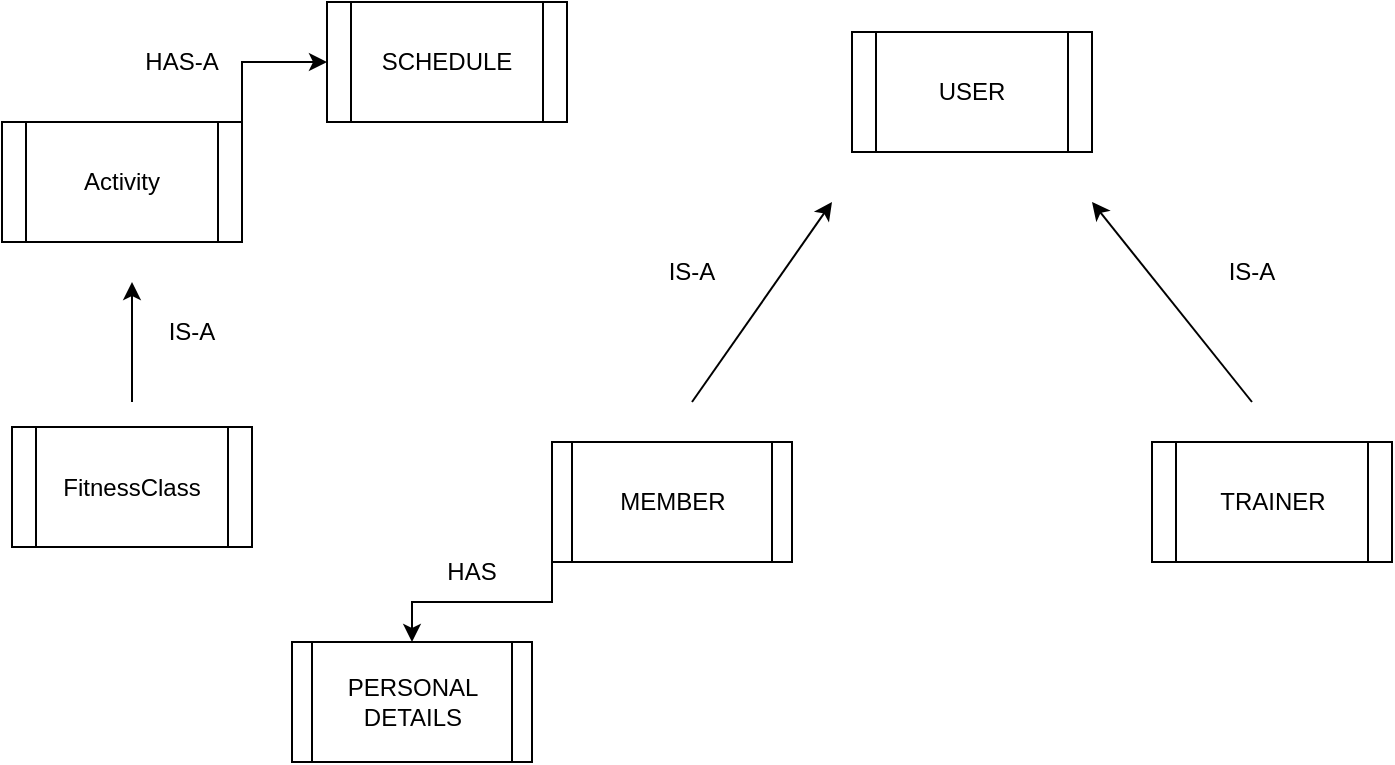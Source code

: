 <mxfile version="20.5.3" type="embed"><diagram name="Page-1" id="OmL_BDpDbVxm8sVSn2Uc"><mxGraphModel dx="1077" dy="519" grid="1" gridSize="10" guides="1" tooltips="1" connect="1" arrows="1" fold="1" page="1" pageScale="1" pageWidth="850" pageHeight="1100" math="0" shadow="0"><root><mxCell id="0"/><mxCell id="1" parent="0"/><mxCell id="27" style="edgeStyle=orthogonalEdgeStyle;rounded=0;orthogonalLoop=1;jettySize=auto;html=1;exitX=0;exitY=1;exitDx=0;exitDy=0;" edge="1" parent="1" source="2" target="26"><mxGeometry relative="1" as="geometry"/></mxCell><mxCell id="2" value="" style="shape=process;whiteSpace=wrap;html=1;backgroundOutline=1;size=0.083;" vertex="1" parent="1"><mxGeometry x="350" y="240" width="120" height="60" as="geometry"/></mxCell><mxCell id="3" value="MEMBER" style="text;html=1;strokeColor=none;fillColor=none;align=center;verticalAlign=middle;whiteSpace=wrap;rounded=0;" vertex="1" parent="1"><mxGeometry x="357.5" y="247.5" width="105" height="45" as="geometry"/></mxCell><mxCell id="4" value="" style="shape=process;whiteSpace=wrap;html=1;backgroundOutline=1;" vertex="1" parent="1"><mxGeometry x="500" y="35" width="120" height="60" as="geometry"/></mxCell><mxCell id="5" value="USER" style="text;html=1;strokeColor=none;fillColor=none;align=center;verticalAlign=middle;whiteSpace=wrap;rounded=0;" vertex="1" parent="1"><mxGeometry x="530" y="50" width="60" height="30" as="geometry"/></mxCell><mxCell id="6" value="" style="endArrow=classic;html=1;rounded=0;" edge="1" parent="1"><mxGeometry width="50" height="50" relative="1" as="geometry"><mxPoint x="420" y="220" as="sourcePoint"/><mxPoint x="490" y="120" as="targetPoint"/><Array as="points"/></mxGeometry></mxCell><mxCell id="7" value="IS-A" style="text;html=1;strokeColor=none;fillColor=none;align=center;verticalAlign=middle;whiteSpace=wrap;rounded=0;" vertex="1" parent="1"><mxGeometry x="390" y="140" width="60" height="30" as="geometry"/></mxCell><mxCell id="11" value="" style="shape=process;whiteSpace=wrap;html=1;backgroundOutline=1;" vertex="1" parent="1"><mxGeometry x="650" y="240" width="120" height="60" as="geometry"/></mxCell><mxCell id="8" value="TRAINER" style="text;html=1;strokeColor=none;fillColor=none;align=center;verticalAlign=middle;whiteSpace=wrap;rounded=0;" vertex="1" parent="1"><mxGeometry x="657.5" y="247.5" width="105" height="45" as="geometry"/></mxCell><mxCell id="12" value="" style="endArrow=classic;html=1;rounded=0;" edge="1" parent="1"><mxGeometry width="50" height="50" relative="1" as="geometry"><mxPoint x="700" y="220" as="sourcePoint"/><mxPoint x="620" y="120" as="targetPoint"/><Array as="points"/></mxGeometry></mxCell><mxCell id="13" value="IS-A" style="text;html=1;strokeColor=none;fillColor=none;align=center;verticalAlign=middle;whiteSpace=wrap;rounded=0;" vertex="1" parent="1"><mxGeometry x="670" y="140" width="60" height="30" as="geometry"/></mxCell><mxCell id="14" value="" style="shape=process;whiteSpace=wrap;html=1;backgroundOutline=1;" vertex="1" parent="1"><mxGeometry x="80" y="232.5" width="120" height="60" as="geometry"/></mxCell><mxCell id="15" value="FitnessClass" style="text;html=1;strokeColor=none;fillColor=none;align=center;verticalAlign=middle;whiteSpace=wrap;rounded=0;" vertex="1" parent="1"><mxGeometry x="85" y="247.5" width="110" height="30" as="geometry"/></mxCell><mxCell id="31" style="edgeStyle=orthogonalEdgeStyle;rounded=0;orthogonalLoop=1;jettySize=auto;html=1;exitX=1;exitY=0;exitDx=0;exitDy=0;" edge="1" parent="1" source="16" target="30"><mxGeometry relative="1" as="geometry"/></mxCell><mxCell id="16" value="" style="shape=process;whiteSpace=wrap;html=1;backgroundOutline=1;" vertex="1" parent="1"><mxGeometry x="75" y="80" width="120" height="60" as="geometry"/></mxCell><mxCell id="17" value="Activity" style="text;html=1;strokeColor=none;fillColor=none;align=center;verticalAlign=middle;whiteSpace=wrap;rounded=0;" vertex="1" parent="1"><mxGeometry x="105" y="95" width="60" height="30" as="geometry"/></mxCell><mxCell id="18" value="" style="endArrow=classic;html=1;rounded=0;" edge="1" parent="1"><mxGeometry width="50" height="50" relative="1" as="geometry"><mxPoint x="140" y="220" as="sourcePoint"/><mxPoint x="140" y="160" as="targetPoint"/><Array as="points"/></mxGeometry></mxCell><mxCell id="19" value="IS-A" style="text;html=1;strokeColor=none;fillColor=none;align=center;verticalAlign=middle;whiteSpace=wrap;rounded=0;" vertex="1" parent="1"><mxGeometry x="140" y="170" width="60" height="30" as="geometry"/></mxCell><mxCell id="26" value="" style="shape=process;whiteSpace=wrap;html=1;backgroundOutline=1;size=0.083;" vertex="1" parent="1"><mxGeometry x="220" y="340" width="120" height="60" as="geometry"/></mxCell><mxCell id="28" value="PERSONAL&lt;br&gt;DETAILS" style="text;html=1;strokeColor=none;fillColor=none;align=center;verticalAlign=middle;whiteSpace=wrap;rounded=0;" vertex="1" parent="1"><mxGeometry x="227.5" y="347.5" width="105" height="45" as="geometry"/></mxCell><mxCell id="29" value="HAS" style="text;html=1;strokeColor=none;fillColor=none;align=center;verticalAlign=middle;whiteSpace=wrap;rounded=0;" vertex="1" parent="1"><mxGeometry x="280" y="290" width="60" height="30" as="geometry"/></mxCell><mxCell id="30" value="" style="shape=process;whiteSpace=wrap;html=1;backgroundOutline=1;" vertex="1" parent="1"><mxGeometry x="237.5" y="20" width="120" height="60" as="geometry"/></mxCell><mxCell id="32" value="SCHEDULE" style="text;html=1;strokeColor=none;fillColor=none;align=center;verticalAlign=middle;whiteSpace=wrap;rounded=0;" vertex="1" parent="1"><mxGeometry x="245" y="27.5" width="105" height="45" as="geometry"/></mxCell><mxCell id="33" value="HAS-A" style="text;html=1;strokeColor=none;fillColor=none;align=center;verticalAlign=middle;whiteSpace=wrap;rounded=0;" vertex="1" parent="1"><mxGeometry x="135" y="35" width="60" height="30" as="geometry"/></mxCell></root></mxGraphModel></diagram></mxfile>